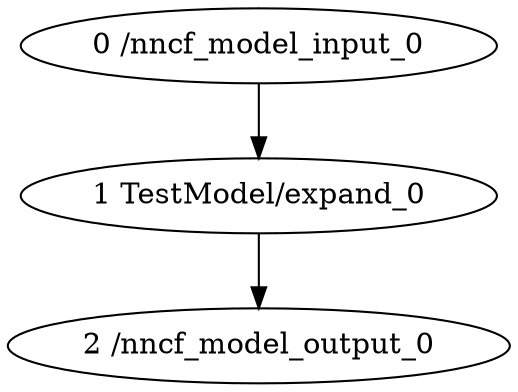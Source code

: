 strict digraph  {
"0 /nncf_model_input_0" [id=0, type=nncf_model_input];
"1 TestModel/expand_0" [id=1, type=expand];
"2 /nncf_model_output_0" [id=2, type=nncf_model_output];
"0 /nncf_model_input_0" -> "1 TestModel/expand_0";
"1 TestModel/expand_0" -> "2 /nncf_model_output_0";
}
